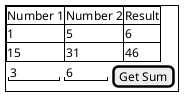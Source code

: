 @startsalt
{+
{#
Number 1 | Number 2 | Result
1        | 5        | 6
15       | 31       | 46
}
{
"   3  "|"  6  "|[Get Sum]
}
}
@endsalt
